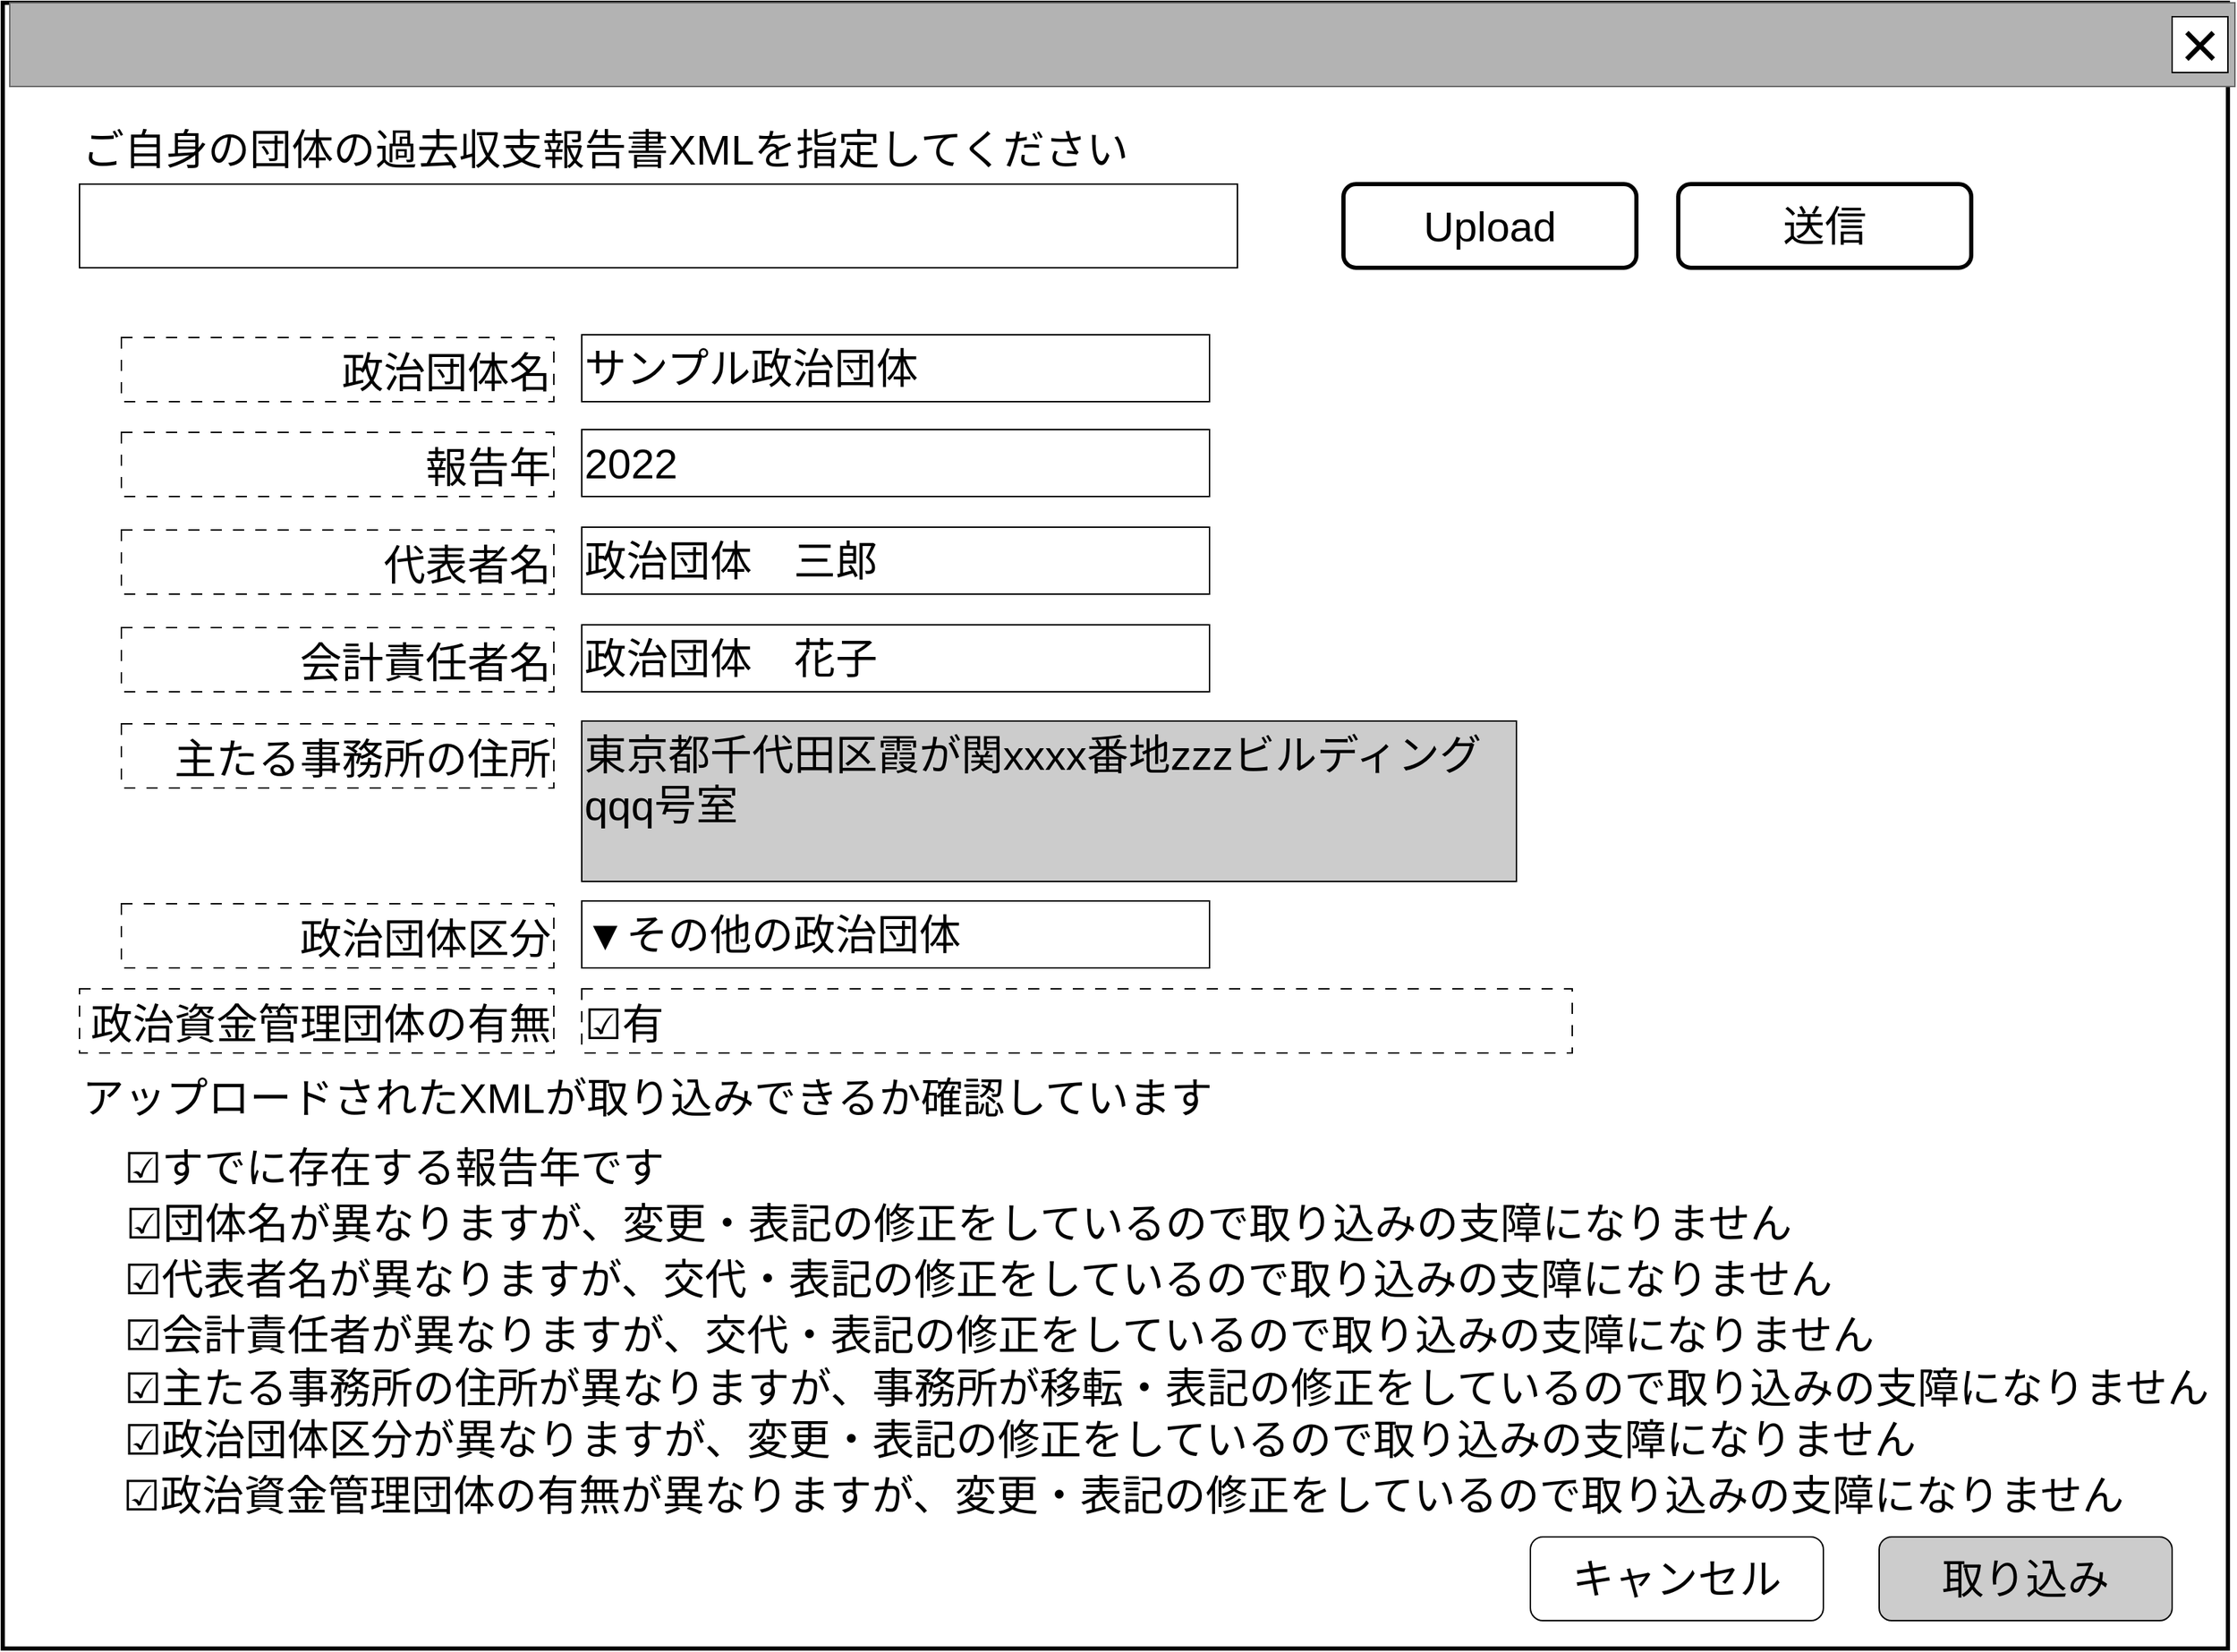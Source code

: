 <mxfile version="23.0.2" type="device">
  <diagram name="ページ1" id="LE8fIzdrHe0wcv1LTvfw">
    <mxGraphModel dx="3145" dy="2113" grid="1" gridSize="10" guides="1" tooltips="1" connect="1" arrows="1" fold="1" page="1" pageScale="1" pageWidth="1600" pageHeight="1200" math="0" shadow="0">
      <root>
        <mxCell id="0" />
        <mxCell id="cFaB45KztUIKXS-_cTrr-4" value="背景" style="locked=1;" parent="0" visible="0" />
        <mxCell id="cFaB45KztUIKXS-_cTrr-5" value="" style="rounded=0;whiteSpace=wrap;html=1;strokeWidth=3;" parent="cFaB45KztUIKXS-_cTrr-4" vertex="1">
          <mxGeometry x="1" y="1" width="1595" height="1180" as="geometry" />
        </mxCell>
        <mxCell id="cFaB45KztUIKXS-_cTrr-6" value="" style="rounded=0;whiteSpace=wrap;html=1;fillColor=#B3B3B3;fontColor=#333333;strokeColor=#666666;" parent="cFaB45KztUIKXS-_cTrr-4" vertex="1">
          <mxGeometry width="1595" height="60" as="geometry" />
        </mxCell>
        <mxCell id="cFaB45KztUIKXS-_cTrr-7" value="&lt;font style=&quot;font-size: 48px;&quot;&gt;×&lt;/font&gt;" style="rounded=0;whiteSpace=wrap;html=1;" parent="cFaB45KztUIKXS-_cTrr-4" vertex="1">
          <mxGeometry x="1550" y="10" width="40" height="40" as="geometry" />
        </mxCell>
        <mxCell id="cFaB45KztUIKXS-_cTrr-8" value="" style="rounded=0;whiteSpace=wrap;html=1;" parent="cFaB45KztUIKXS-_cTrr-4" vertex="1">
          <mxGeometry x="830" y="670" width="120" height="60" as="geometry" />
        </mxCell>
        <mxCell id="cFaB45KztUIKXS-_cTrr-9" value="ウインドウ" style="locked=1;" parent="0" />
        <mxCell id="cFaB45KztUIKXS-_cTrr-10" value="" style="rounded=0;whiteSpace=wrap;html=1;strokeWidth=3;" parent="cFaB45KztUIKXS-_cTrr-9" vertex="1">
          <mxGeometry x="-5" width="1595" height="1180" as="geometry" />
        </mxCell>
        <mxCell id="cFaB45KztUIKXS-_cTrr-11" value="" style="rounded=0;whiteSpace=wrap;html=1;fillColor=#B3B3B3;fontColor=#333333;strokeColor=#666666;" parent="cFaB45KztUIKXS-_cTrr-9" vertex="1">
          <mxGeometry width="1595" height="60" as="geometry" />
        </mxCell>
        <mxCell id="cFaB45KztUIKXS-_cTrr-12" value="&lt;font style=&quot;font-size: 48px;&quot;&gt;×&lt;/font&gt;" style="rounded=0;whiteSpace=wrap;html=1;" parent="cFaB45KztUIKXS-_cTrr-9" vertex="1">
          <mxGeometry x="1550" y="10" width="40" height="40" as="geometry" />
        </mxCell>
        <mxCell id="cFaB45KztUIKXS-_cTrr-14" value="名称未設定レイヤ" style="" parent="0" />
        <mxCell id="HvR4dSRWBfD3urc1JDpB-6" value="&lt;font style=&quot;font-size: 30px;&quot;&gt;ご自身の団体の過去収支報告書XMLを指定してください&lt;/font&gt;" style="text;html=1;strokeColor=none;fillColor=none;align=left;verticalAlign=middle;whiteSpace=wrap;rounded=0;" parent="cFaB45KztUIKXS-_cTrr-14" vertex="1">
          <mxGeometry x="50" y="90" width="840" height="30" as="geometry" />
        </mxCell>
        <mxCell id="HvR4dSRWBfD3urc1JDpB-8" value="&lt;span style=&quot;font-size: 30px;&quot;&gt;アップロードされたXMLが取り込みできるか確認しています&lt;/span&gt;" style="text;html=1;strokeColor=none;fillColor=none;align=left;verticalAlign=middle;whiteSpace=wrap;rounded=0;" parent="cFaB45KztUIKXS-_cTrr-14" vertex="1">
          <mxGeometry x="50" y="770" width="900" height="30" as="geometry" />
        </mxCell>
        <mxCell id="HvR4dSRWBfD3urc1JDpB-9" value="&lt;font style=&quot;font-size: 30px;&quot;&gt;☑すでに存在する報告年です&lt;/font&gt;" style="text;html=1;strokeColor=none;fillColor=none;align=left;verticalAlign=middle;whiteSpace=wrap;rounded=0;" parent="cFaB45KztUIKXS-_cTrr-14" vertex="1">
          <mxGeometry x="80" y="820" width="750" height="30" as="geometry" />
        </mxCell>
        <mxCell id="HvR4dSRWBfD3urc1JDpB-10" value="&lt;font style=&quot;font-size: 30px;&quot;&gt;☑代表者名が異なりますが、交代・表記の修正をしているので取り込みの支障になりません&lt;/font&gt;" style="text;html=1;strokeColor=none;fillColor=none;align=left;verticalAlign=middle;whiteSpace=wrap;rounded=0;" parent="cFaB45KztUIKXS-_cTrr-14" vertex="1">
          <mxGeometry x="80" y="900" width="1260" height="30" as="geometry" />
        </mxCell>
        <mxCell id="HvR4dSRWBfD3urc1JDpB-11" value="&lt;span style=&quot;font-size: 30px;&quot;&gt;☑会計責任者が異なりますが、交代・表記の修正をしているので取り込みの支障になりません&lt;/span&gt;" style="text;html=1;strokeColor=none;fillColor=none;align=left;verticalAlign=middle;whiteSpace=wrap;rounded=0;" parent="cFaB45KztUIKXS-_cTrr-14" vertex="1">
          <mxGeometry x="80" y="940" width="1270" height="30" as="geometry" />
        </mxCell>
        <mxCell id="HvR4dSRWBfD3urc1JDpB-12" value="&lt;font style=&quot;font-size: 30px;&quot;&gt;☑主たる事務所の住所が異なりますが、事務所が移転・表記の修正をしているので取り込みの支障になりません&lt;/font&gt;" style="text;html=1;strokeColor=none;fillColor=none;align=left;verticalAlign=middle;whiteSpace=wrap;rounded=0;" parent="cFaB45KztUIKXS-_cTrr-14" vertex="1">
          <mxGeometry x="80" y="978" width="1500" height="30" as="geometry" />
        </mxCell>
        <mxCell id="HvR4dSRWBfD3urc1JDpB-13" value="&lt;font style=&quot;font-size: 30px;&quot;&gt;☑政治団体区分が異なりますが、変更・表記の修正をしているので取り込みの支障になりません&lt;/font&gt;" style="text;html=1;strokeColor=none;fillColor=none;align=left;verticalAlign=middle;whiteSpace=wrap;rounded=0;" parent="cFaB45KztUIKXS-_cTrr-14" vertex="1">
          <mxGeometry x="80" y="1015" width="1290" height="30" as="geometry" />
        </mxCell>
        <mxCell id="HvR4dSRWBfD3urc1JDpB-14" value="&lt;span style=&quot;font-size: 30px;&quot;&gt;☑政治資金管理団体の有無が異なりますが、変更・表記の修正をしているので取り込みの支障になりません&lt;/span&gt;" style="text;html=1;strokeColor=none;fillColor=none;align=left;verticalAlign=middle;whiteSpace=wrap;rounded=0;" parent="cFaB45KztUIKXS-_cTrr-14" vertex="1">
          <mxGeometry x="79" y="1055" width="1471" height="30" as="geometry" />
        </mxCell>
        <mxCell id="HvR4dSRWBfD3urc1JDpB-15" value="&lt;span style=&quot;font-size: 30px;&quot;&gt;取り込み&lt;/span&gt;" style="rounded=1;whiteSpace=wrap;html=1;fillColor=#CCCCCC;" parent="cFaB45KztUIKXS-_cTrr-14" vertex="1">
          <mxGeometry x="1340" y="1100" width="210" height="60" as="geometry" />
        </mxCell>
        <mxCell id="HvR4dSRWBfD3urc1JDpB-16" value="&lt;span style=&quot;font-size: 30px;&quot;&gt;キャンセル&lt;/span&gt;" style="rounded=1;whiteSpace=wrap;html=1;" parent="cFaB45KztUIKXS-_cTrr-14" vertex="1">
          <mxGeometry x="1090" y="1100" width="210" height="60" as="geometry" />
        </mxCell>
        <mxCell id="8Hxk6lD6Y1Y_H0gw2qUc-0" value="&lt;span style=&quot;font-size: 30px;&quot;&gt;Upload&lt;/span&gt;" style="rounded=1;whiteSpace=wrap;html=1;fillColor=#FFFFFF;strokeWidth=3;" parent="cFaB45KztUIKXS-_cTrr-14" vertex="1">
          <mxGeometry x="956" y="130" width="210" height="60" as="geometry" />
        </mxCell>
        <mxCell id="8Hxk6lD6Y1Y_H0gw2qUc-2" value="" style="rounded=0;whiteSpace=wrap;html=1;" parent="cFaB45KztUIKXS-_cTrr-14" vertex="1">
          <mxGeometry x="50" y="130" width="830" height="60" as="geometry" />
        </mxCell>
        <mxCell id="8Hxk6lD6Y1Y_H0gw2qUc-3" value="&lt;span style=&quot;font-size: 30px;&quot;&gt;送信&lt;/span&gt;" style="rounded=1;whiteSpace=wrap;html=1;fillColor=#FFFFFF;strokeWidth=3;" parent="cFaB45KztUIKXS-_cTrr-14" vertex="1">
          <mxGeometry x="1196" y="130" width="210" height="60" as="geometry" />
        </mxCell>
        <mxCell id="8Hxk6lD6Y1Y_H0gw2qUc-4" value="&lt;span style=&quot;font-size: 30px;&quot;&gt;政治団体名&lt;/span&gt;" style="rounded=0;whiteSpace=wrap;html=1;align=right;dashed=1;dashPattern=8 8;verticalAlign=bottom;" parent="cFaB45KztUIKXS-_cTrr-14" vertex="1">
          <mxGeometry x="80" y="240" width="310" height="46" as="geometry" />
        </mxCell>
        <mxCell id="8Hxk6lD6Y1Y_H0gw2qUc-5" value="&lt;font style=&quot;font-size: 30px;&quot;&gt;サンプル政治団体&lt;/font&gt;" style="rounded=0;whiteSpace=wrap;html=1;align=left;" parent="cFaB45KztUIKXS-_cTrr-14" vertex="1">
          <mxGeometry x="410" y="238" width="450" height="48" as="geometry" />
        </mxCell>
        <mxCell id="8Hxk6lD6Y1Y_H0gw2qUc-6" value="&lt;span style=&quot;font-size: 30px;&quot;&gt;報告年&lt;/span&gt;" style="rounded=0;whiteSpace=wrap;html=1;align=right;dashed=1;dashPattern=8 8;verticalAlign=bottom;" parent="cFaB45KztUIKXS-_cTrr-14" vertex="1">
          <mxGeometry x="80" y="308" width="310" height="46" as="geometry" />
        </mxCell>
        <mxCell id="8Hxk6lD6Y1Y_H0gw2qUc-7" value="&lt;font style=&quot;font-size: 30px;&quot;&gt;2022&lt;/font&gt;" style="rounded=0;whiteSpace=wrap;html=1;align=left;" parent="cFaB45KztUIKXS-_cTrr-14" vertex="1">
          <mxGeometry x="410" y="306" width="450" height="48" as="geometry" />
        </mxCell>
        <mxCell id="8Hxk6lD6Y1Y_H0gw2qUc-8" value="&lt;span style=&quot;font-size: 30px;&quot;&gt;代表者名&lt;/span&gt;" style="rounded=0;whiteSpace=wrap;html=1;align=right;dashed=1;dashPattern=8 8;verticalAlign=bottom;" parent="cFaB45KztUIKXS-_cTrr-14" vertex="1">
          <mxGeometry x="80" y="378" width="310" height="46" as="geometry" />
        </mxCell>
        <mxCell id="8Hxk6lD6Y1Y_H0gw2qUc-9" value="&lt;font style=&quot;font-size: 30px;&quot;&gt;政治団体　三郎&lt;/font&gt;" style="rounded=0;whiteSpace=wrap;html=1;align=left;" parent="cFaB45KztUIKXS-_cTrr-14" vertex="1">
          <mxGeometry x="410" y="376" width="450" height="48" as="geometry" />
        </mxCell>
        <mxCell id="8Hxk6lD6Y1Y_H0gw2qUc-10" value="&lt;span style=&quot;font-size: 30px;&quot;&gt;会計責任者名&lt;/span&gt;" style="rounded=0;whiteSpace=wrap;html=1;align=right;dashed=1;dashPattern=8 8;verticalAlign=bottom;" parent="cFaB45KztUIKXS-_cTrr-14" vertex="1">
          <mxGeometry x="80" y="448" width="310" height="46" as="geometry" />
        </mxCell>
        <mxCell id="8Hxk6lD6Y1Y_H0gw2qUc-11" value="&lt;font style=&quot;font-size: 30px;&quot;&gt;政治団体　花子&lt;/font&gt;" style="rounded=0;whiteSpace=wrap;html=1;align=left;" parent="cFaB45KztUIKXS-_cTrr-14" vertex="1">
          <mxGeometry x="410" y="446" width="450" height="48" as="geometry" />
        </mxCell>
        <mxCell id="8Hxk6lD6Y1Y_H0gw2qUc-12" value="&lt;span style=&quot;font-size: 30px;&quot;&gt;政治団体区分&lt;/span&gt;" style="rounded=0;whiteSpace=wrap;html=1;align=right;dashed=1;dashPattern=8 8;verticalAlign=bottom;" parent="cFaB45KztUIKXS-_cTrr-14" vertex="1">
          <mxGeometry x="80" y="646" width="310" height="46" as="geometry" />
        </mxCell>
        <mxCell id="8Hxk6lD6Y1Y_H0gw2qUc-13" value="&lt;font style=&quot;font-size: 30px;&quot;&gt;▼その他の政治団体&lt;/font&gt;" style="rounded=0;whiteSpace=wrap;html=1;align=left;" parent="cFaB45KztUIKXS-_cTrr-14" vertex="1">
          <mxGeometry x="410" y="644" width="450" height="48" as="geometry" />
        </mxCell>
        <mxCell id="8Hxk6lD6Y1Y_H0gw2qUc-14" value="&lt;span style=&quot;font-size: 30px;&quot;&gt;政治資金管理団体の有無&lt;/span&gt;" style="rounded=0;whiteSpace=wrap;html=1;align=right;dashed=1;dashPattern=8 8;verticalAlign=bottom;" parent="cFaB45KztUIKXS-_cTrr-14" vertex="1">
          <mxGeometry x="50" y="707" width="340" height="46" as="geometry" />
        </mxCell>
        <mxCell id="8Hxk6lD6Y1Y_H0gw2qUc-16" value="&lt;span style=&quot;font-size: 30px;&quot;&gt;☑有&lt;/span&gt;" style="rounded=0;whiteSpace=wrap;html=1;align=left;dashed=1;dashPattern=8 8;verticalAlign=bottom;" parent="cFaB45KztUIKXS-_cTrr-14" vertex="1">
          <mxGeometry x="410" y="707" width="710" height="46" as="geometry" />
        </mxCell>
        <mxCell id="m5rQLSsZGB3rXxp2ildc-0" value="&lt;font style=&quot;font-size: 30px;&quot;&gt;☑団体名が異なりますが、変更・表記の修正をしているので取り込みの支障になりません&lt;/font&gt;" style="text;html=1;strokeColor=none;fillColor=none;align=left;verticalAlign=middle;whiteSpace=wrap;rounded=0;" vertex="1" parent="cFaB45KztUIKXS-_cTrr-14">
          <mxGeometry x="81" y="860" width="1260" height="30" as="geometry" />
        </mxCell>
        <mxCell id="m5rQLSsZGB3rXxp2ildc-1" value="&lt;span style=&quot;font-size: 30px;&quot;&gt;主たる事務所の住所&lt;/span&gt;" style="rounded=0;whiteSpace=wrap;html=1;align=right;dashed=1;dashPattern=8 8;verticalAlign=bottom;" vertex="1" parent="cFaB45KztUIKXS-_cTrr-14">
          <mxGeometry x="80" y="517" width="310" height="46" as="geometry" />
        </mxCell>
        <mxCell id="m5rQLSsZGB3rXxp2ildc-2" value="&lt;font style=&quot;font-size: 30px;&quot;&gt;東京都千代田区霞が関xxxx番地zzzビルディングqqq号室&lt;/font&gt;" style="rounded=0;whiteSpace=wrap;html=1;align=left;fillColor=#CCCCCC;verticalAlign=top;" vertex="1" parent="cFaB45KztUIKXS-_cTrr-14">
          <mxGeometry x="410" y="515" width="670" height="115" as="geometry" />
        </mxCell>
      </root>
    </mxGraphModel>
  </diagram>
</mxfile>
